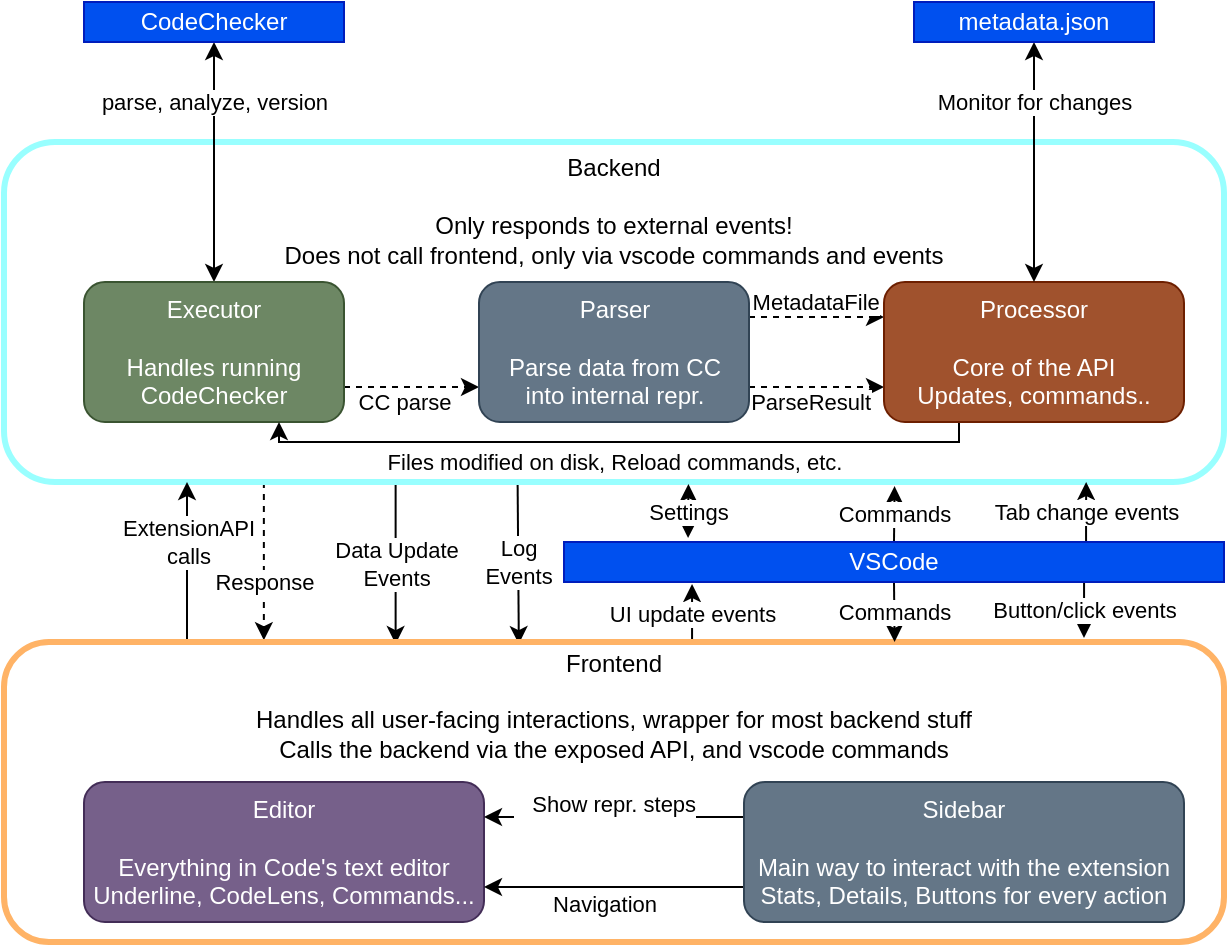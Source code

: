 <mxfile>
    <diagram id="xBclP24ozev2WuGMtXyt" name="Architecture">
        <mxGraphModel dx="912" dy="880" grid="1" gridSize="10" guides="0" tooltips="1" connect="1" arrows="1" fold="1" page="0" pageScale="1" pageWidth="850" pageHeight="1100" math="0" shadow="0">
            <root>
                <mxCell id="0"/>
                <mxCell id="1" parent="0"/>
                <mxCell id="28" value="Response" style="edgeStyle=none;rounded=0;html=1;exitX=0.213;exitY=1;exitDx=0;exitDy=0;entryX=0.213;entryY=-0.006;entryDx=0;entryDy=0;entryPerimeter=0;exitPerimeter=0;dashed=1;" parent="1" source="2" target="7" edge="1">
                    <mxGeometry x="0.264" relative="1" as="geometry">
                        <mxPoint as="offset"/>
                    </mxGeometry>
                </mxCell>
                <mxCell id="29" value="Data Update&lt;br&gt;Events" style="edgeStyle=none;rounded=0;html=1;exitX=0.321;exitY=1;exitDx=0;exitDy=0;entryX=0.321;entryY=0.007;entryDx=0;entryDy=0;exitPerimeter=0;entryPerimeter=0;" parent="1" source="2" target="7" edge="1">
                    <mxGeometry relative="1" as="geometry"/>
                </mxCell>
                <mxCell id="38" value="Log&lt;br&gt;Events" style="edgeStyle=none;rounded=0;html=1;exitX=0.421;exitY=1;exitDx=0;exitDy=0;entryX=0.422;entryY=0.007;entryDx=0;entryDy=0;entryPerimeter=0;startArrow=none;startFill=0;exitPerimeter=0;" parent="1" source="2" target="7" edge="1">
                    <mxGeometry relative="1" as="geometry"/>
                </mxCell>
                <mxCell id="2" value="&lt;div&gt;&lt;span&gt;Backend&lt;/span&gt;&lt;/div&gt;&lt;br&gt;Only responds to external events!&lt;br&gt;Does not call frontend, only via vscode commands and events&lt;br&gt;&lt;br&gt;&lt;br&gt;&lt;br&gt;&lt;br&gt;&lt;div&gt;&lt;br&gt;&lt;/div&gt;&lt;div&gt;&lt;br&gt;&lt;/div&gt;&lt;div&gt;&lt;br&gt;&lt;/div&gt;" style="rounded=1;whiteSpace=wrap;html=1;align=center;strokeWidth=3;strokeColor=#99FFFF;" parent="1" vertex="1">
                    <mxGeometry x="80" y="100" width="610" height="170" as="geometry"/>
                </mxCell>
                <mxCell id="13" value="CC parse" style="edgeStyle=none;html=1;exitX=1;exitY=0.75;exitDx=0;exitDy=0;entryX=0;entryY=0.75;entryDx=0;entryDy=0;dashed=1;" parent="1" source="3" target="4" edge="1">
                    <mxGeometry x="-0.113" y="-7" relative="1" as="geometry">
                        <mxPoint as="offset"/>
                    </mxGeometry>
                </mxCell>
                <mxCell id="34" value="parse, analyze, version" style="edgeStyle=none;rounded=0;html=1;exitX=0.5;exitY=0;exitDx=0;exitDy=0;entryX=0.5;entryY=1;entryDx=0;entryDy=0;startArrow=classic;startFill=1;" parent="1" source="3" target="33" edge="1">
                    <mxGeometry x="0.5" relative="1" as="geometry">
                        <mxPoint as="offset"/>
                    </mxGeometry>
                </mxCell>
                <mxCell id="3" value="Executor&lt;br&gt;&lt;br&gt;Handles running&lt;br&gt;CodeChecker" style="rounded=1;whiteSpace=wrap;html=1;fillColor=#6d8764;fontColor=#ffffff;strokeColor=#3A5431;" parent="1" vertex="1">
                    <mxGeometry x="120" y="170" width="130" height="70" as="geometry"/>
                </mxCell>
                <mxCell id="14" value="&amp;nbsp; ParseResult" style="edgeStyle=none;html=1;exitX=1;exitY=0.75;exitDx=0;exitDy=0;entryX=0;entryY=0.75;entryDx=0;entryDy=0;dashed=1;" parent="1" source="4" target="5" edge="1">
                    <mxGeometry x="-0.187" y="-7" relative="1" as="geometry">
                        <mxPoint as="offset"/>
                    </mxGeometry>
                </mxCell>
                <mxCell id="16" style="edgeStyle=none;html=1;exitX=1;exitY=0.25;exitDx=0;exitDy=0;entryX=0;entryY=0.25;entryDx=0;entryDy=0;dashed=1;" parent="1" source="4" target="5" edge="1">
                    <mxGeometry relative="1" as="geometry">
                        <mxPoint x="530" y="189" as="targetPoint"/>
                    </mxGeometry>
                </mxCell>
                <mxCell id="17" value="&amp;nbsp; &amp;nbsp;MetadataFile" style="edgeLabel;html=1;align=center;verticalAlign=middle;resizable=0;points=[];" parent="16" vertex="1" connectable="0">
                    <mxGeometry x="0.301" relative="1" as="geometry">
                        <mxPoint x="-16" y="-8" as="offset"/>
                    </mxGeometry>
                </mxCell>
                <mxCell id="4" value="Parser&lt;br&gt;&lt;br&gt;Parse data from CC&lt;br&gt;into internal repr." style="rounded=1;whiteSpace=wrap;html=1;fillColor=#647687;fontColor=#ffffff;strokeColor=#314354;" parent="1" vertex="1">
                    <mxGeometry x="317.5" y="170" width="135" height="70" as="geometry"/>
                </mxCell>
                <mxCell id="20" style="edgeStyle=orthogonalEdgeStyle;html=1;exitX=0.25;exitY=1;exitDx=0;exitDy=0;entryX=0.75;entryY=1;entryDx=0;entryDy=0;rounded=0;" parent="1" source="5" target="3" edge="1">
                    <mxGeometry relative="1" as="geometry">
                        <Array as="points">
                            <mxPoint x="558" y="250"/>
                            <mxPoint x="218" y="250"/>
                        </Array>
                    </mxGeometry>
                </mxCell>
                <mxCell id="21" value="Files modified on disk, Reload commands, etc." style="edgeLabel;html=1;align=center;verticalAlign=middle;resizable=0;points=[];" parent="20" vertex="1" connectable="0">
                    <mxGeometry x="-0.181" y="-1" relative="1" as="geometry">
                        <mxPoint x="-35" y="11" as="offset"/>
                    </mxGeometry>
                </mxCell>
                <mxCell id="5" value="Processor&lt;br&gt;&lt;br&gt;Core of the API&lt;br&gt;Updates, commands.." style="rounded=1;whiteSpace=wrap;html=1;fillColor=#a0522d;fontColor=#ffffff;strokeColor=#6D1F00;" parent="1" vertex="1">
                    <mxGeometry x="520" y="170" width="150" height="70" as="geometry"/>
                </mxCell>
                <mxCell id="11" value="ExtensionAPI&lt;br&gt;calls" style="edgeStyle=none;html=1;exitX=0.15;exitY=-0.006;exitDx=0;exitDy=0;exitPerimeter=0;entryX=0.15;entryY=1;entryDx=0;entryDy=0;entryPerimeter=0;" parent="1" source="7" target="2" edge="1">
                    <mxGeometry x="0.25" relative="1" as="geometry">
                        <mxPoint x="164" y="270" as="targetPoint"/>
                        <mxPoint as="offset"/>
                    </mxGeometry>
                </mxCell>
                <mxCell id="30" value="UI update events" style="edgeStyle=none;rounded=0;html=1;exitX=0.564;exitY=0;exitDx=0;exitDy=0;entryX=0.194;entryY=1.052;entryDx=0;entryDy=0;entryPerimeter=0;exitPerimeter=0;" parent="1" source="7" target="22" edge="1">
                    <mxGeometry relative="1" as="geometry"/>
                </mxCell>
                <mxCell id="7" value="&lt;div&gt;Frontend&lt;/div&gt;&lt;br&gt;Handles all user-facing interactions, wrapper for most backend stuff&lt;br&gt;Calls the backend via the exposed API, and vscode commands&lt;br&gt;&lt;br&gt;&lt;br&gt;&lt;br&gt;&lt;br&gt;&lt;div&gt;&lt;br&gt;&lt;/div&gt;&lt;div&gt;&lt;br&gt;&lt;/div&gt;" style="rounded=1;whiteSpace=wrap;html=1;align=center;strokeWidth=3;strokeColor=#FFB366;" parent="1" vertex="1">
                    <mxGeometry x="80" y="350" width="610" height="150" as="geometry"/>
                </mxCell>
                <mxCell id="8" value="Editor&lt;br&gt;&lt;br&gt;Everything in Code's text editor&lt;br&gt;Underline, CodeLens, Commands..." style="rounded=1;whiteSpace=wrap;html=1;fillColor=#76608a;fontColor=#ffffff;strokeColor=#432D57;" parent="1" vertex="1">
                    <mxGeometry x="120" y="420" width="200" height="70" as="geometry"/>
                </mxCell>
                <mxCell id="43" value="Navigation" style="edgeStyle=none;rounded=0;html=1;exitX=0;exitY=0.75;exitDx=0;exitDy=0;entryX=1;entryY=0.75;entryDx=0;entryDy=0;startArrow=none;startFill=0;" parent="1" source="9" target="8" edge="1">
                    <mxGeometry x="0.077" y="8" relative="1" as="geometry">
                        <mxPoint as="offset"/>
                    </mxGeometry>
                </mxCell>
                <mxCell id="44" value="&amp;nbsp; &amp;nbsp;Show repr. steps" style="edgeStyle=none;rounded=0;html=1;exitX=0;exitY=0.25;exitDx=0;exitDy=0;entryX=1;entryY=0.25;entryDx=0;entryDy=0;startArrow=none;startFill=0;" parent="1" source="9" target="8" edge="1">
                    <mxGeometry x="0.077" y="-7" relative="1" as="geometry">
                        <mxPoint as="offset"/>
                    </mxGeometry>
                </mxCell>
                <mxCell id="9" value="Sidebar&lt;br&gt;&lt;br&gt;Main way to interact with the extension&lt;br&gt;Stats, Details, Buttons for every action" style="rounded=1;whiteSpace=wrap;html=1;fillColor=#647687;fontColor=#ffffff;strokeColor=#314354;" parent="1" vertex="1">
                    <mxGeometry x="450" y="420" width="220" height="70" as="geometry"/>
                </mxCell>
                <mxCell id="25" value="Commands" style="edgeStyle=none;rounded=0;html=1;exitX=0.5;exitY=1;exitDx=0;exitDy=0;entryX=0.73;entryY=0;entryDx=0;entryDy=0;entryPerimeter=0;" parent="1" source="22" target="7" edge="1">
                    <mxGeometry relative="1" as="geometry"/>
                </mxCell>
                <mxCell id="27" value="Commands" style="edgeStyle=none;rounded=0;html=1;exitX=0.5;exitY=0;exitDx=0;exitDy=0;entryX=0.73;entryY=1.012;entryDx=0;entryDy=0;entryPerimeter=0;" parent="1" source="22" target="2" edge="1">
                    <mxGeometry relative="1" as="geometry"/>
                </mxCell>
                <mxCell id="31" value="Button/click events" style="edgeStyle=none;rounded=0;html=1;exitX=0.788;exitY=1;exitDx=0;exitDy=0;exitPerimeter=0;" parent="1" source="22" edge="1">
                    <mxGeometry relative="1" as="geometry">
                        <mxPoint x="620" y="348" as="targetPoint"/>
                    </mxGeometry>
                </mxCell>
                <mxCell id="32" value="Settings" style="edgeStyle=none;rounded=0;html=1;exitX=0.188;exitY=-0.098;exitDx=0;exitDy=0;entryX=0.561;entryY=1.006;entryDx=0;entryDy=0;entryPerimeter=0;exitPerimeter=0;startArrow=classic;startFill=1;" parent="1" source="22" target="2" edge="1">
                    <mxGeometry relative="1" as="geometry"/>
                </mxCell>
                <mxCell id="37" value="Tab change events" style="edgeStyle=none;rounded=0;html=1;exitX=0.791;exitY=0;exitDx=0;exitDy=0;entryX=0.887;entryY=1;entryDx=0;entryDy=0;entryPerimeter=0;startArrow=none;startFill=0;exitPerimeter=0;" parent="1" source="22" target="2" edge="1">
                    <mxGeometry relative="1" as="geometry"/>
                </mxCell>
                <mxCell id="22" value="VSCode" style="rounded=0;whiteSpace=wrap;html=1;fillColor=#0050ef;fontColor=#ffffff;strokeColor=#001DBC;" parent="1" vertex="1">
                    <mxGeometry x="360" y="300" width="330" height="20" as="geometry"/>
                </mxCell>
                <mxCell id="33" value="CodeChecker" style="rounded=0;whiteSpace=wrap;html=1;fillColor=#0050ef;fontColor=#ffffff;strokeColor=#001DBC;" parent="1" vertex="1">
                    <mxGeometry x="120" y="30" width="130" height="20" as="geometry"/>
                </mxCell>
                <mxCell id="36" value="Monitor for changes" style="edgeStyle=none;rounded=0;html=1;exitX=0.5;exitY=1;exitDx=0;exitDy=0;entryX=0.5;entryY=0;entryDx=0;entryDy=0;startArrow=classic;startFill=1;" parent="1" source="35" target="5" edge="1">
                    <mxGeometry x="-0.5" relative="1" as="geometry">
                        <mxPoint as="offset"/>
                    </mxGeometry>
                </mxCell>
                <mxCell id="35" value="metadata.json" style="rounded=0;whiteSpace=wrap;html=1;fillColor=#0050ef;fontColor=#ffffff;strokeColor=#001DBC;" parent="1" vertex="1">
                    <mxGeometry x="535" y="30" width="120" height="20" as="geometry"/>
                </mxCell>
            </root>
        </mxGraphModel>
    </diagram>
</mxfile>
